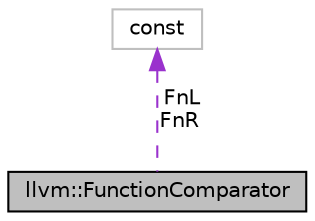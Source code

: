 digraph "llvm::FunctionComparator"
{
 // LATEX_PDF_SIZE
  bgcolor="transparent";
  edge [fontname="Helvetica",fontsize="10",labelfontname="Helvetica",labelfontsize="10"];
  node [fontname="Helvetica",fontsize="10",shape=record];
  Node1 [label="llvm::FunctionComparator",height=0.2,width=0.4,color="black", fillcolor="grey75", style="filled", fontcolor="black",tooltip="FunctionComparator - Compares two functions to determine whether or not they will generate machine co..."];
  Node2 -> Node1 [dir="back",color="darkorchid3",fontsize="10",style="dashed",label=" FnL\nFnR" ,fontname="Helvetica"];
  Node2 [label="const",height=0.2,width=0.4,color="grey75",tooltip=" "];
}
